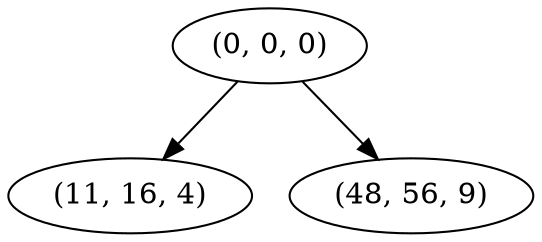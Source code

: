digraph tree {
    "(0, 0, 0)";
    "(11, 16, 4)";
    "(48, 56, 9)";
    "(0, 0, 0)" -> "(11, 16, 4)";
    "(0, 0, 0)" -> "(48, 56, 9)";
}
